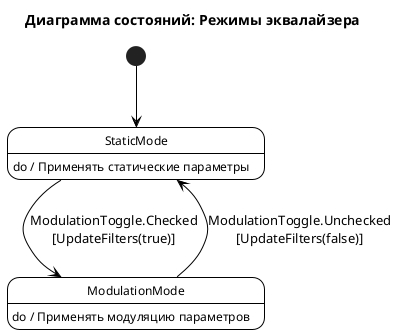 @startuml StateDiagramEqualizerModulation

skinparam monochrome true
skinparam shadowing false
skinparam stateFontSize 12
skinparam stateFontName Arial
skinparam stateBorderThickness 1
skinparam stateBackgroundColor none
skinparam stateBorderColor black
skinparam stateCornerRadius 0
skinparam defaultCornerRadius 0
skinparam ArrowColor black
skinparam style strictuml

title Диаграмма состояний: Режимы эквалайзера

[*] --> StaticMode

StaticMode --> ModulationMode : ModulationToggle.Checked\n[UpdateFilters(true)]
ModulationMode --> StaticMode : ModulationToggle.Unchecked\n[UpdateFilters(false)]
ModulationMode : do / Применять модуляцию параметров
StaticMode : do / Применять статические параметры

@enduml